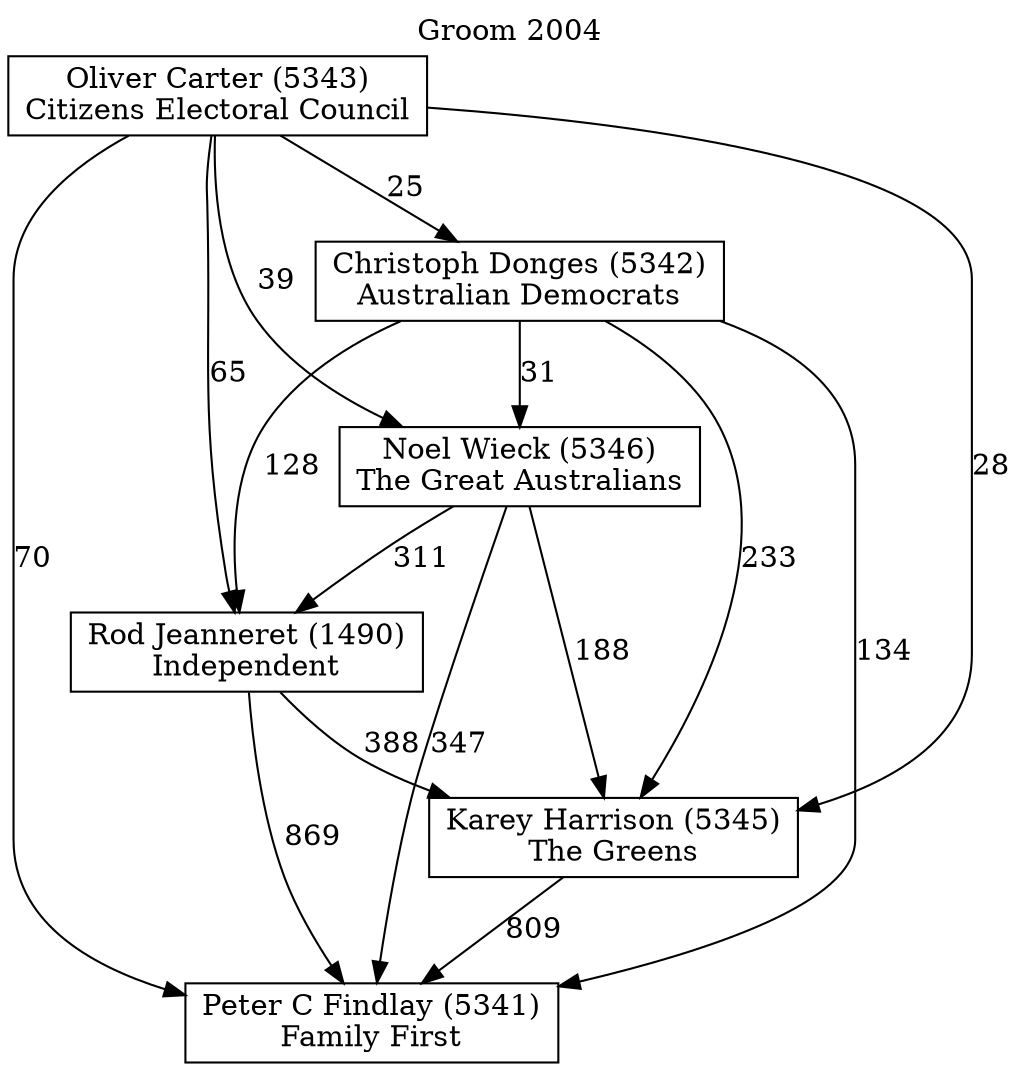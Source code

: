 // House preference flow
digraph "Peter C Findlay (5341)_Groom_2004" {
	graph [label="Groom 2004" labelloc=t mclimit=10]
	node [shape=box]
	"Peter C Findlay (5341)" [label="Peter C Findlay (5341)
Family First"]
	"Karey Harrison (5345)" [label="Karey Harrison (5345)
The Greens"]
	"Rod Jeanneret (1490)" [label="Rod Jeanneret (1490)
Independent"]
	"Noel Wieck (5346)" [label="Noel Wieck (5346)
The Great Australians"]
	"Christoph Donges (5342)" [label="Christoph Donges (5342)
Australian Democrats"]
	"Oliver Carter (5343)" [label="Oliver Carter (5343)
Citizens Electoral Council"]
	"Karey Harrison (5345)" -> "Peter C Findlay (5341)" [label=809]
	"Rod Jeanneret (1490)" -> "Karey Harrison (5345)" [label=388]
	"Noel Wieck (5346)" -> "Rod Jeanneret (1490)" [label=311]
	"Christoph Donges (5342)" -> "Noel Wieck (5346)" [label=31]
	"Oliver Carter (5343)" -> "Christoph Donges (5342)" [label=25]
	"Rod Jeanneret (1490)" -> "Peter C Findlay (5341)" [label=869]
	"Noel Wieck (5346)" -> "Peter C Findlay (5341)" [label=347]
	"Christoph Donges (5342)" -> "Peter C Findlay (5341)" [label=134]
	"Oliver Carter (5343)" -> "Peter C Findlay (5341)" [label=70]
	"Oliver Carter (5343)" -> "Noel Wieck (5346)" [label=39]
	"Christoph Donges (5342)" -> "Rod Jeanneret (1490)" [label=128]
	"Oliver Carter (5343)" -> "Rod Jeanneret (1490)" [label=65]
	"Noel Wieck (5346)" -> "Karey Harrison (5345)" [label=188]
	"Christoph Donges (5342)" -> "Karey Harrison (5345)" [label=233]
	"Oliver Carter (5343)" -> "Karey Harrison (5345)" [label=28]
}
